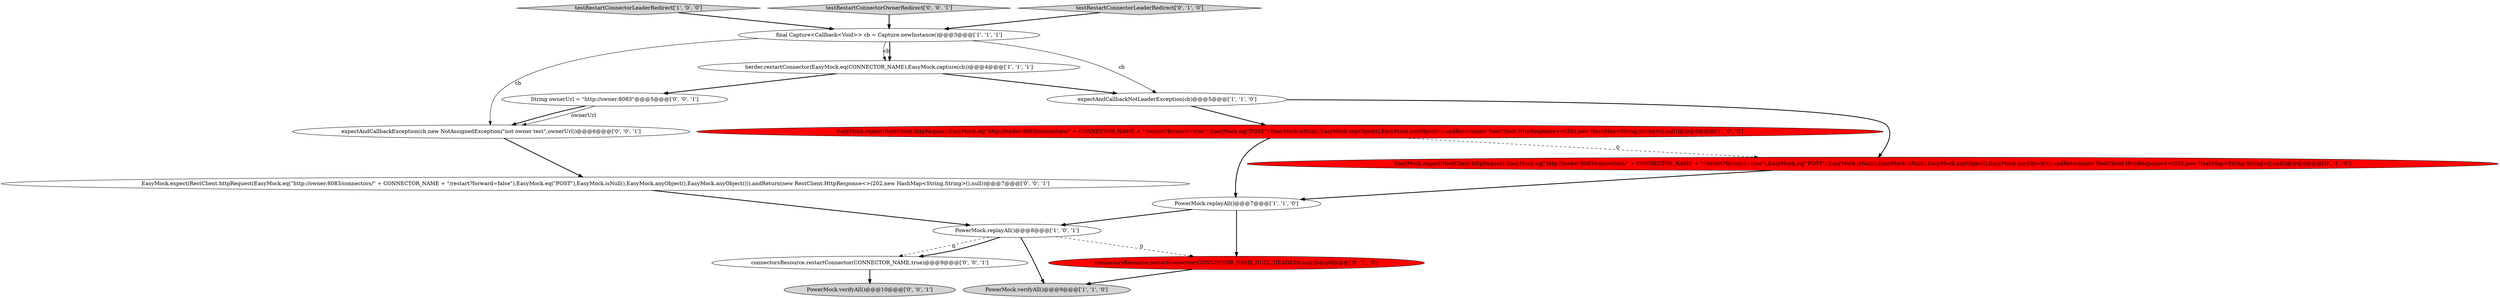 digraph {
11 [style = filled, label = "PowerMock.verifyAll()@@@10@@@['0', '0', '1']", fillcolor = lightgray, shape = ellipse image = "AAA0AAABBB3BBB"];
5 [style = filled, label = "PowerMock.verifyAll()@@@9@@@['1', '1', '0']", fillcolor = lightgray, shape = ellipse image = "AAA0AAABBB1BBB"];
2 [style = filled, label = "herder.restartConnector(EasyMock.eq(CONNECTOR_NAME),EasyMock.capture(cb))@@@4@@@['1', '1', '1']", fillcolor = white, shape = ellipse image = "AAA0AAABBB1BBB"];
7 [style = filled, label = "EasyMock.expect(RestClient.httpRequest(EasyMock.eq(\"http://leader:8083/connectors/\" + CONNECTOR_NAME + \"/restart?forward=true\"),EasyMock.eq(\"POST\"),EasyMock.isNull(),EasyMock.anyObject(),EasyMock.anyObject())).andReturn(new RestClient.HttpResponse<>(202,new HashMap<String,String>(),null))@@@6@@@['1', '0', '0']", fillcolor = red, shape = ellipse image = "AAA1AAABBB1BBB"];
3 [style = filled, label = "expectAndCallbackNotLeaderException(cb)@@@5@@@['1', '1', '0']", fillcolor = white, shape = ellipse image = "AAA0AAABBB1BBB"];
6 [style = filled, label = "testRestartConnectorLeaderRedirect['1', '0', '0']", fillcolor = lightgray, shape = diamond image = "AAA0AAABBB1BBB"];
4 [style = filled, label = "PowerMock.replayAll()@@@8@@@['1', '0', '1']", fillcolor = white, shape = ellipse image = "AAA0AAABBB1BBB"];
12 [style = filled, label = "expectAndCallbackException(cb,new NotAssignedException(\"not owner test\",ownerUrl))@@@6@@@['0', '0', '1']", fillcolor = white, shape = ellipse image = "AAA0AAABBB3BBB"];
13 [style = filled, label = "EasyMock.expect(RestClient.httpRequest(EasyMock.eq(\"http://owner:8083/connectors/\" + CONNECTOR_NAME + \"/restart?forward=false\"),EasyMock.eq(\"POST\"),EasyMock.isNull(),EasyMock.anyObject(),EasyMock.anyObject())).andReturn(new RestClient.HttpResponse<>(202,new HashMap<String,String>(),null))@@@7@@@['0', '0', '1']", fillcolor = white, shape = ellipse image = "AAA0AAABBB3BBB"];
0 [style = filled, label = "PowerMock.replayAll()@@@7@@@['1', '1', '0']", fillcolor = white, shape = ellipse image = "AAA0AAABBB1BBB"];
1 [style = filled, label = "final Capture<Callback<Void>> cb = Capture.newInstance()@@@3@@@['1', '1', '1']", fillcolor = white, shape = ellipse image = "AAA0AAABBB1BBB"];
14 [style = filled, label = "testRestartConnectorOwnerRedirect['0', '0', '1']", fillcolor = lightgray, shape = diamond image = "AAA0AAABBB3BBB"];
16 [style = filled, label = "connectorsResource.restartConnector(CONNECTOR_NAME,true)@@@9@@@['0', '0', '1']", fillcolor = white, shape = ellipse image = "AAA0AAABBB3BBB"];
9 [style = filled, label = "EasyMock.expect(RestClient.httpRequest(EasyMock.eq(\"http://leader:8083/connectors/\" + CONNECTOR_NAME + \"/restart?forward=true\"),EasyMock.eq(\"POST\"),EasyMock.isNull(),EasyMock.isNull(),EasyMock.anyObject(),EasyMock.anyObject())).andReturn(new RestClient.HttpResponse<>(202,new HashMap<String,String>(),null))@@@6@@@['0', '1', '0']", fillcolor = red, shape = ellipse image = "AAA1AAABBB2BBB"];
10 [style = filled, label = "connectorsResource.restartConnector(CONNECTOR_NAME,NULL_HEADERS,null)@@@8@@@['0', '1', '0']", fillcolor = red, shape = ellipse image = "AAA1AAABBB2BBB"];
8 [style = filled, label = "testRestartConnectorLeaderRedirect['0', '1', '0']", fillcolor = lightgray, shape = diamond image = "AAA0AAABBB2BBB"];
15 [style = filled, label = "String ownerUrl = \"http://owner:8083\"@@@5@@@['0', '0', '1']", fillcolor = white, shape = ellipse image = "AAA0AAABBB3BBB"];
16->11 [style = bold, label=""];
4->16 [style = dashed, label="0"];
9->0 [style = bold, label=""];
1->3 [style = solid, label="cb"];
2->3 [style = bold, label=""];
7->0 [style = bold, label=""];
14->1 [style = bold, label=""];
3->9 [style = bold, label=""];
8->1 [style = bold, label=""];
6->1 [style = bold, label=""];
12->13 [style = bold, label=""];
0->10 [style = bold, label=""];
10->5 [style = bold, label=""];
1->12 [style = solid, label="cb"];
3->7 [style = bold, label=""];
0->4 [style = bold, label=""];
7->9 [style = dashed, label="0"];
2->15 [style = bold, label=""];
1->2 [style = solid, label="cb"];
1->2 [style = bold, label=""];
15->12 [style = bold, label=""];
15->12 [style = solid, label="ownerUrl"];
4->10 [style = dashed, label="0"];
4->5 [style = bold, label=""];
4->16 [style = bold, label=""];
13->4 [style = bold, label=""];
}
